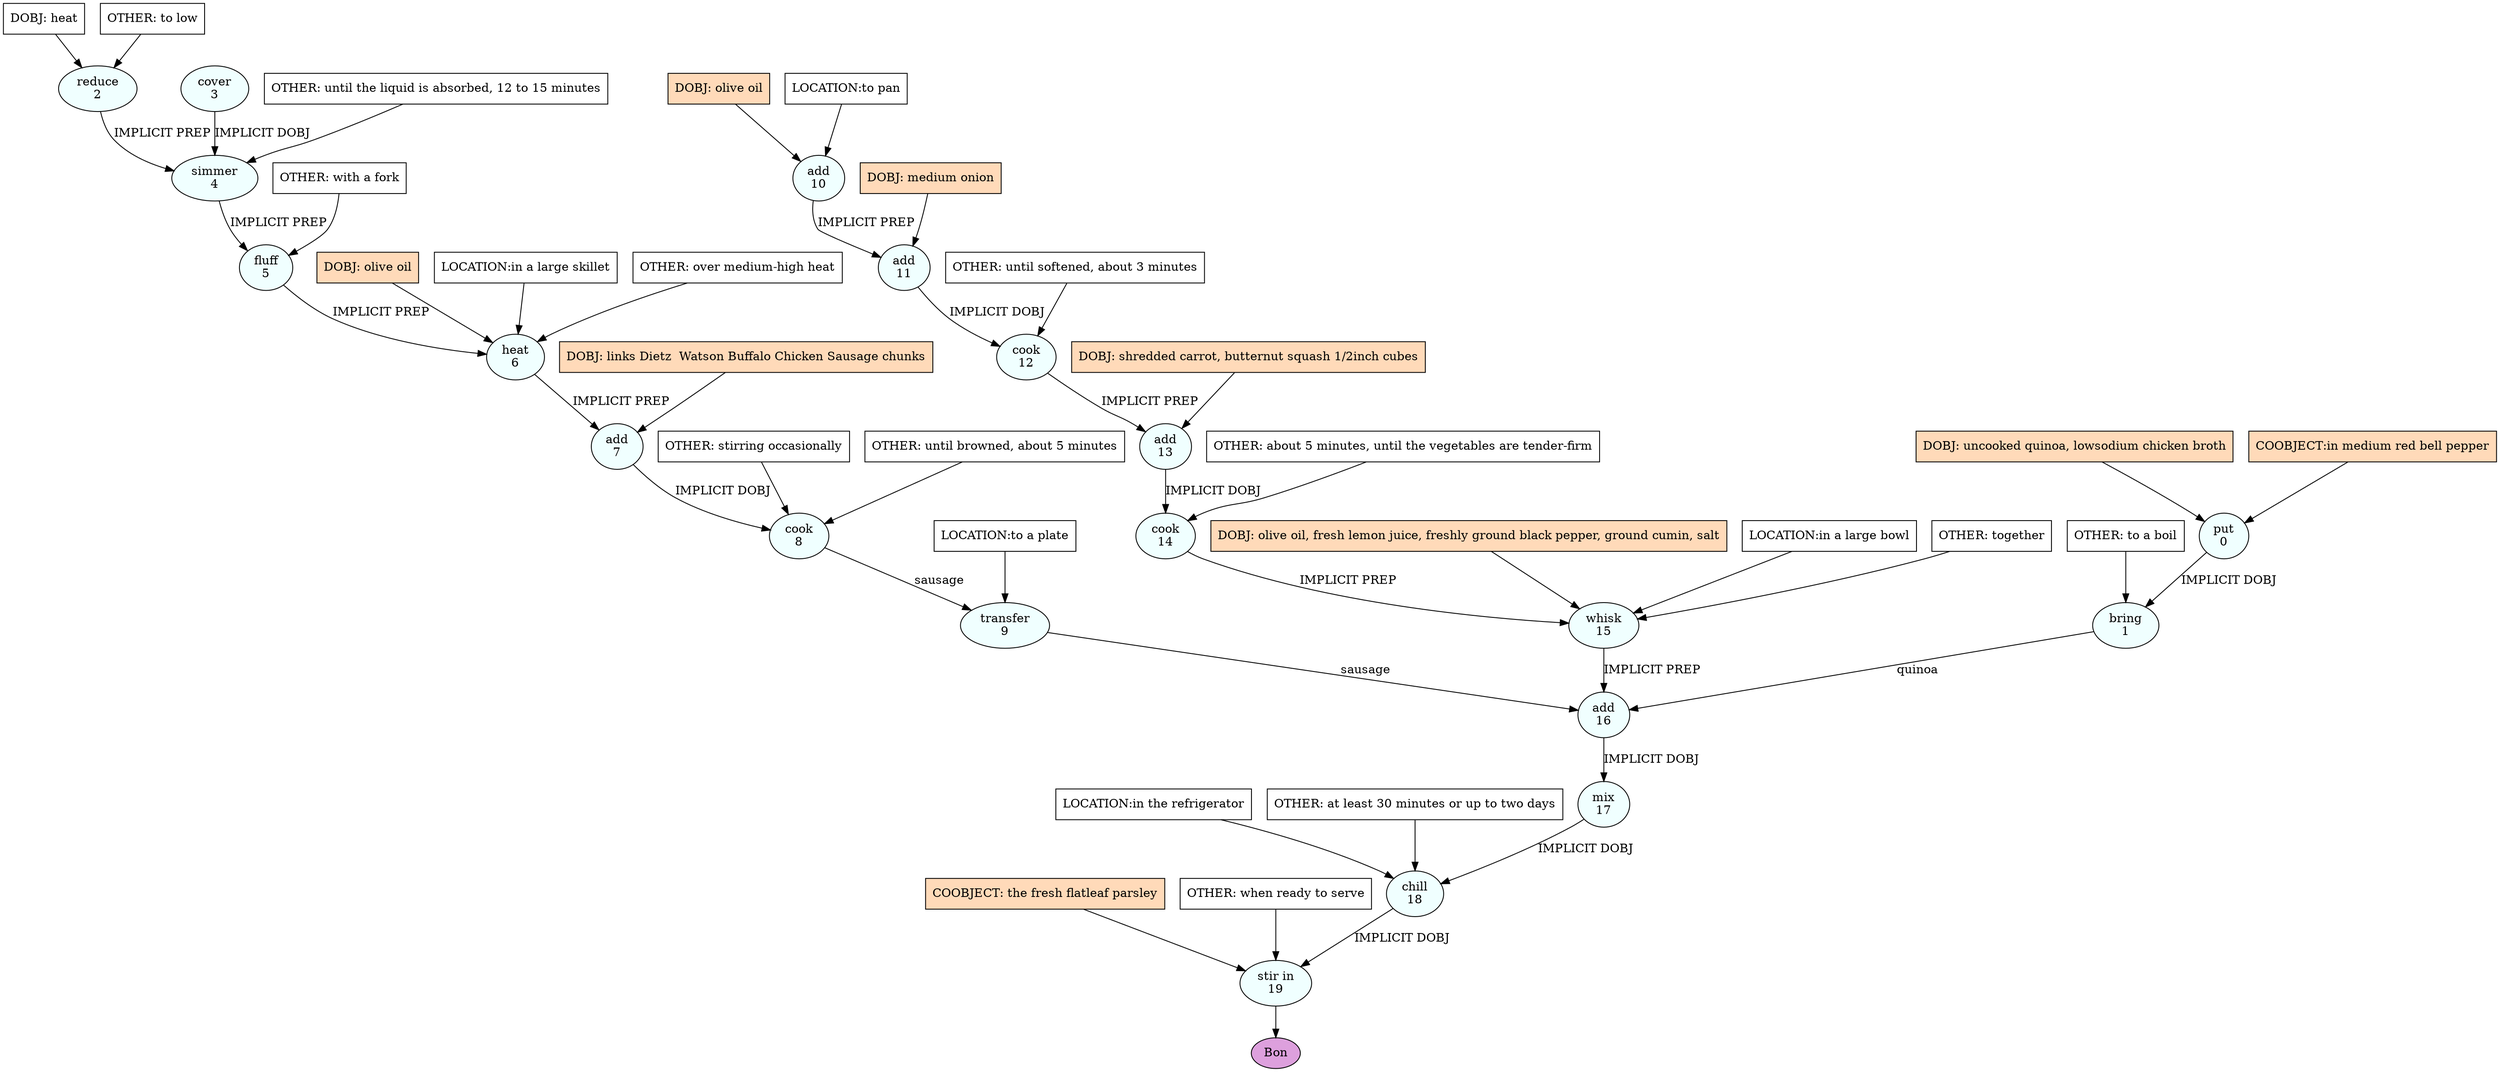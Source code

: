 digraph recipe {
E0[label="put
0", shape=oval, style=filled, fillcolor=azure]
E1[label="bring
1", shape=oval, style=filled, fillcolor=azure]
E2[label="reduce
2", shape=oval, style=filled, fillcolor=azure]
E3[label="cover
3", shape=oval, style=filled, fillcolor=azure]
E4[label="simmer
4", shape=oval, style=filled, fillcolor=azure]
E5[label="fluff
5", shape=oval, style=filled, fillcolor=azure]
E6[label="heat
6", shape=oval, style=filled, fillcolor=azure]
E7[label="add
7", shape=oval, style=filled, fillcolor=azure]
E8[label="cook
8", shape=oval, style=filled, fillcolor=azure]
E9[label="transfer
9", shape=oval, style=filled, fillcolor=azure]
E10[label="add
10", shape=oval, style=filled, fillcolor=azure]
E11[label="add
11", shape=oval, style=filled, fillcolor=azure]
E12[label="cook
12", shape=oval, style=filled, fillcolor=azure]
E13[label="add
13", shape=oval, style=filled, fillcolor=azure]
E14[label="cook
14", shape=oval, style=filled, fillcolor=azure]
E15[label="whisk
15", shape=oval, style=filled, fillcolor=azure]
E16[label="add
16", shape=oval, style=filled, fillcolor=azure]
E17[label="mix
17", shape=oval, style=filled, fillcolor=azure]
E18[label="chill
18", shape=oval, style=filled, fillcolor=azure]
E19[label="stir in
19", shape=oval, style=filled, fillcolor=azure]
D10[label="DOBJ: olive oil", shape=box, style=filled, fillcolor=peachpuff]
D10 -> E10
P10_0[label="LOCATION:to pan", shape=box, style=filled, fillcolor=white]
P10_0 -> E10
D0[label="DOBJ: uncooked quinoa, lowsodium chicken broth", shape=box, style=filled, fillcolor=peachpuff]
D0 -> E0
P0_0[label="COOBJECT:in medium red bell pepper", shape=box, style=filled, fillcolor=peachpuff]
P0_0 -> E0
D2[label="DOBJ: heat", shape=box, style=filled, fillcolor=white]
D2 -> E2
O2_0[label="OTHER: to low", shape=box, style=filled, fillcolor=white]
O2_0 -> E2
E0 -> E1 [label="IMPLICIT DOBJ"]
O1_0_0[label="OTHER: to a boil", shape=box, style=filled, fillcolor=white]
O1_0_0 -> E1
E3 -> E4 [label="IMPLICIT DOBJ"]
E2 -> E4 [label="IMPLICIT PREP"]
O4_0_0[label="OTHER: until the liquid is absorbed, 12 to 15 minutes", shape=box, style=filled, fillcolor=white]
O4_0_0 -> E4
E4 -> E5 [label="IMPLICIT PREP"]
O5_0_0[label="OTHER: with a fork", shape=box, style=filled, fillcolor=white]
O5_0_0 -> E5
D6_ing[label="DOBJ: olive oil", shape=box, style=filled, fillcolor=peachpuff]
D6_ing -> E6
E5 -> E6 [label="IMPLICIT PREP"]
P6_1_0[label="LOCATION:in a large skillet", shape=box, style=filled, fillcolor=white]
P6_1_0 -> E6
O6_0_0[label="OTHER: over medium-high heat", shape=box, style=filled, fillcolor=white]
O6_0_0 -> E6
D7_ing[label="DOBJ: links Dietz  Watson Buffalo Chicken Sausage chunks", shape=box, style=filled, fillcolor=peachpuff]
D7_ing -> E7
E6 -> E7 [label="IMPLICIT PREP"]
E7 -> E8 [label="IMPLICIT DOBJ"]
O8_0_0[label="OTHER: stirring occasionally", shape=box, style=filled, fillcolor=white]
O8_0_0 -> E8
O8_1_0[label="OTHER: until browned, about 5 minutes", shape=box, style=filled, fillcolor=white]
O8_1_0 -> E8
E8 -> E9 [label="sausage"]
P9_0_0[label="LOCATION:to a plate", shape=box, style=filled, fillcolor=white]
P9_0_0 -> E9
D11_ing[label="DOBJ: medium onion", shape=box, style=filled, fillcolor=peachpuff]
D11_ing -> E11
E10 -> E11 [label="IMPLICIT PREP"]
E11 -> E12 [label="IMPLICIT DOBJ"]
O12_0_0[label="OTHER: until softened, about 3 minutes", shape=box, style=filled, fillcolor=white]
O12_0_0 -> E12
D13_ing[label="DOBJ: shredded carrot, butternut squash 1/2inch cubes", shape=box, style=filled, fillcolor=peachpuff]
D13_ing -> E13
E12 -> E13 [label="IMPLICIT PREP"]
E13 -> E14 [label="IMPLICIT DOBJ"]
O14_0_0[label="OTHER: about 5 minutes, until the vegetables are tender-firm", shape=box, style=filled, fillcolor=white]
O14_0_0 -> E14
D15_ing[label="DOBJ: olive oil, fresh lemon juice, freshly ground black pepper, ground cumin, salt", shape=box, style=filled, fillcolor=peachpuff]
D15_ing -> E15
E14 -> E15 [label="IMPLICIT PREP"]
P15_1_0[label="LOCATION:in a large bowl", shape=box, style=filled, fillcolor=white]
P15_1_0 -> E15
O15_0_0[label="OTHER: together", shape=box, style=filled, fillcolor=white]
O15_0_0 -> E15
E1 -> E16 [label="quinoa"]
E9 -> E16 [label="sausage"]
E15 -> E16 [label="IMPLICIT PREP"]
E16 -> E17 [label="IMPLICIT DOBJ"]
E17 -> E18 [label="IMPLICIT DOBJ"]
P18_0_0[label="LOCATION:in the refrigerator", shape=box, style=filled, fillcolor=white]
P18_0_0 -> E18
O18_0_0[label="OTHER: at least 30 minutes or up to two days", shape=box, style=filled, fillcolor=white]
O18_0_0 -> E18
E18 -> E19 [label="IMPLICIT DOBJ"]
P19_0_ing[label="COOBJECT: the fresh flatleaf parsley", shape=box, style=filled, fillcolor=peachpuff]
P19_0_ing -> E19
O19_0_0[label="OTHER: when ready to serve", shape=box, style=filled, fillcolor=white]
O19_0_0 -> E19
EOR[label="Bon", shape=oval, style=filled, fillcolor=plum]
E19 -> EOR
}
